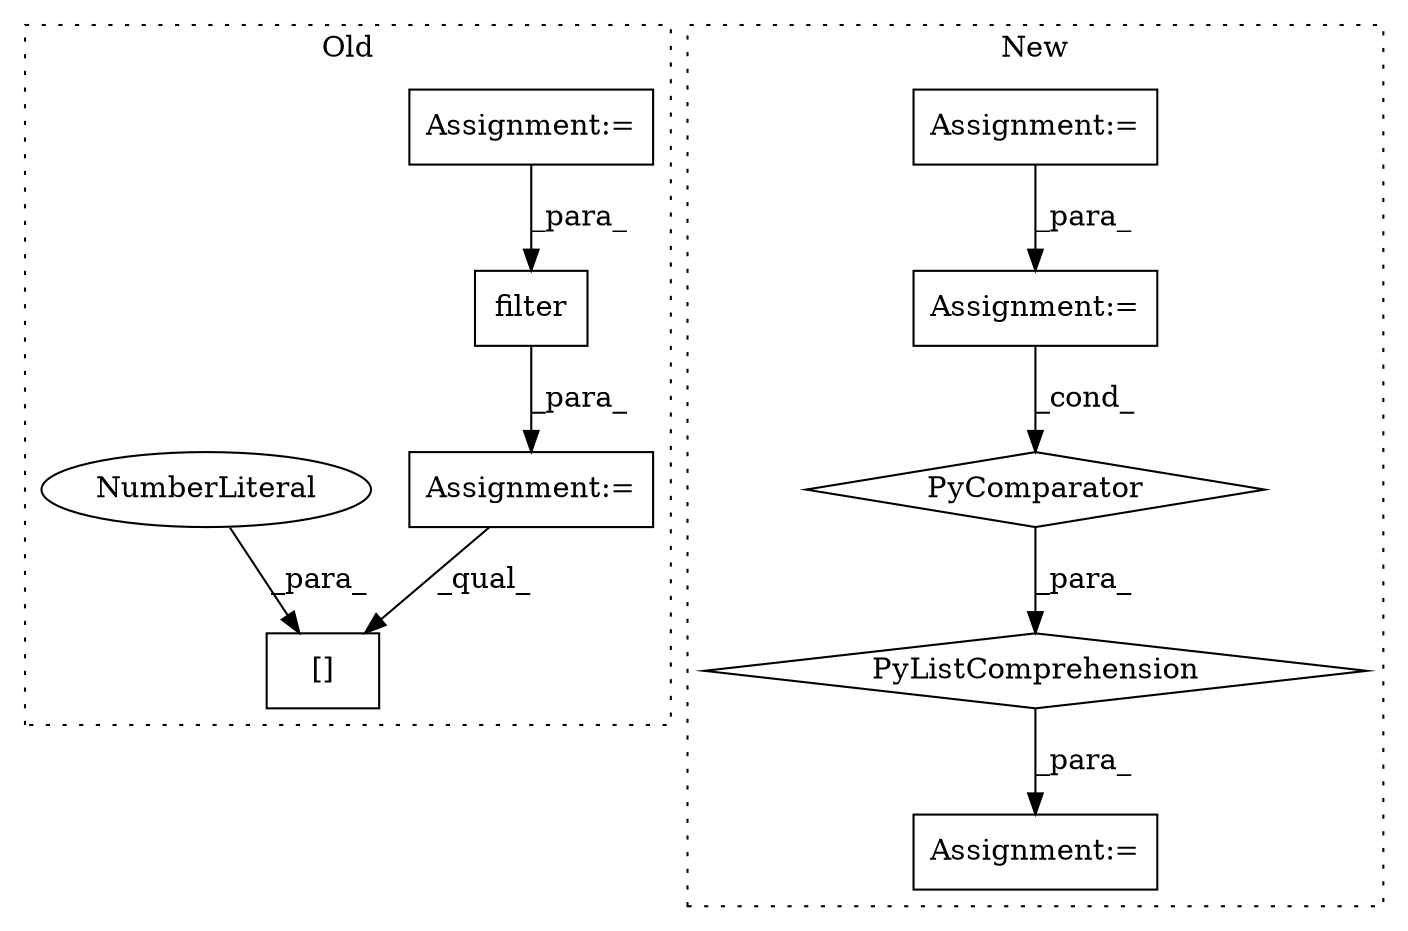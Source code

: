 digraph G {
subgraph cluster0 {
1 [label="filter" a="32" s="3504,3532" l="7,1" shape="box"];
6 [label="Assignment:=" a="7" s="3498" l="1" shape="box"];
7 [label="Assignment:=" a="7" s="3444" l="1" shape="box"];
8 [label="[]" a="2" s="3573,3577" l="3,1" shape="box"];
9 [label="NumberLiteral" a="34" s="3576" l="1" shape="ellipse"];
label = "Old";
style="dotted";
}
subgraph cluster1 {
2 [label="PyComparator" a="113" s="4287" l="29" shape="diamond"];
3 [label="Assignment:=" a="7" s="4140" l="1" shape="box"];
4 [label="PyListComprehension" a="109" s="4228" l="96" shape="diamond"];
5 [label="Assignment:=" a="7" s="4216" l="12" shape="box"];
10 [label="Assignment:=" a="7" s="4287" l="29" shape="box"];
label = "New";
style="dotted";
}
1 -> 6 [label="_para_"];
2 -> 4 [label="_para_"];
3 -> 10 [label="_para_"];
4 -> 5 [label="_para_"];
6 -> 8 [label="_qual_"];
7 -> 1 [label="_para_"];
9 -> 8 [label="_para_"];
10 -> 2 [label="_cond_"];
}